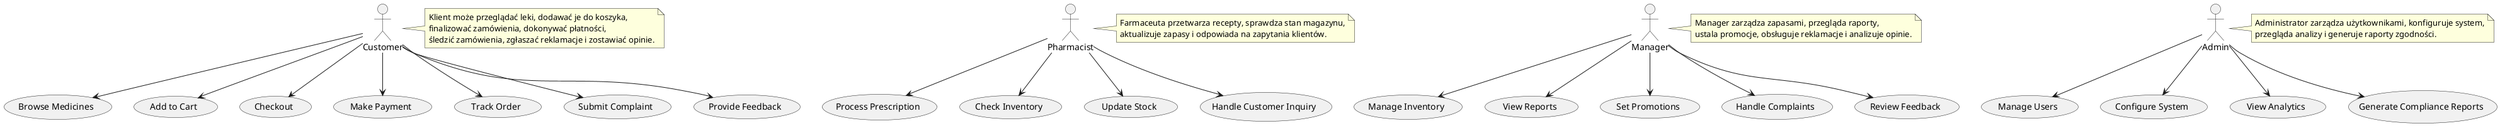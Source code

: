 @startuml
' Diagram przypadków użycia dla systemu zarządzania apteką

actor Customer
actor Pharmacist
actor Manager
actor Admin

Customer --> (Browse Medicines)
Customer --> (Add to Cart)
Customer --> (Checkout)
Customer --> (Make Payment)
Customer --> (Track Order)
Customer --> (Submit Complaint)
Customer --> (Provide Feedback)

Pharmacist --> (Process Prescription)
Pharmacist --> (Check Inventory)
Pharmacist --> (Update Stock)
Pharmacist --> (Handle Customer Inquiry)

Manager --> (Manage Inventory)
Manager --> (View Reports)
Manager --> (Set Promotions)
Manager --> (Handle Complaints)
Manager --> (Review Feedback)

Admin --> (Manage Users)
Admin --> (Configure System)
Admin --> (View Analytics)
Admin --> (Generate Compliance Reports)

note right of Customer
  Klient może przeglądać leki, dodawać je do koszyka,
  finalizować zamówienia, dokonywać płatności,
  śledzić zamówienia, zgłaszać reklamacje i zostawiać opinie.
end note

note right of Pharmacist
  Farmaceuta przetwarza recepty, sprawdza stan magazynu,
  aktualizuje zapasy i odpowiada na zapytania klientów.
end note

note right of Manager
  Manager zarządza zapasami, przegląda raporty,
  ustala promocje, obsługuje reklamacje i analizuje opinie.
end note

note right of Admin
  Administrator zarządza użytkownikami, konfiguruje system,
  przegląda analizy i generuje raporty zgodności.
end note

@enduml
